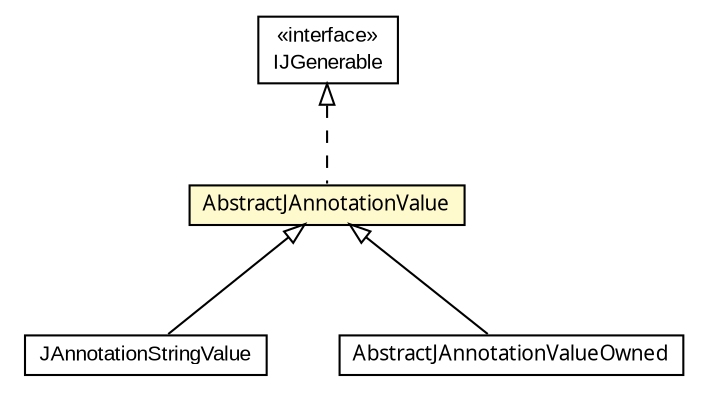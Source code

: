 #!/usr/local/bin/dot
#
# Class diagram 
# Generated by UMLGraph version 5.1 (http://www.umlgraph.org/)
#

digraph G {
	edge [fontname="arial",fontsize=10,labelfontname="arial",labelfontsize=10];
	node [fontname="arial",fontsize=10,shape=plaintext];
	nodesep=0.25;
	ranksep=0.5;
	// com.helger.jcodemodel.JAnnotationStringValue
	c11849 [label=<<table title="com.helger.jcodemodel.JAnnotationStringValue" border="0" cellborder="1" cellspacing="0" cellpadding="2" port="p" href="./JAnnotationStringValue.html">
		<tr><td><table border="0" cellspacing="0" cellpadding="1">
<tr><td align="center" balign="center"> JAnnotationStringValue </td></tr>
		</table></td></tr>
		</table>>, fontname="arial", fontcolor="black", fontsize=10.0];
	// com.helger.jcodemodel.IJGenerable
	c11855 [label=<<table title="com.helger.jcodemodel.IJGenerable" border="0" cellborder="1" cellspacing="0" cellpadding="2" port="p" href="./IJGenerable.html">
		<tr><td><table border="0" cellspacing="0" cellpadding="1">
<tr><td align="center" balign="center"> &#171;interface&#187; </td></tr>
<tr><td align="center" balign="center"> IJGenerable </td></tr>
		</table></td></tr>
		</table>>, fontname="arial", fontcolor="black", fontsize=10.0];
	// com.helger.jcodemodel.AbstractJAnnotationValueOwned
	c11872 [label=<<table title="com.helger.jcodemodel.AbstractJAnnotationValueOwned" border="0" cellborder="1" cellspacing="0" cellpadding="2" port="p" href="./AbstractJAnnotationValueOwned.html">
		<tr><td><table border="0" cellspacing="0" cellpadding="1">
<tr><td align="center" balign="center"><font face="ariali"> AbstractJAnnotationValueOwned </font></td></tr>
		</table></td></tr>
		</table>>, fontname="arial", fontcolor="black", fontsize=10.0];
	// com.helger.jcodemodel.AbstractJAnnotationValue
	c11875 [label=<<table title="com.helger.jcodemodel.AbstractJAnnotationValue" border="0" cellborder="1" cellspacing="0" cellpadding="2" port="p" bgcolor="lemonChiffon" href="./AbstractJAnnotationValue.html">
		<tr><td><table border="0" cellspacing="0" cellpadding="1">
<tr><td align="center" balign="center"><font face="ariali"> AbstractJAnnotationValue </font></td></tr>
		</table></td></tr>
		</table>>, fontname="arial", fontcolor="black", fontsize=10.0];
	//com.helger.jcodemodel.JAnnotationStringValue extends com.helger.jcodemodel.AbstractJAnnotationValue
	c11875:p -> c11849:p [dir=back,arrowtail=empty];
	//com.helger.jcodemodel.AbstractJAnnotationValueOwned extends com.helger.jcodemodel.AbstractJAnnotationValue
	c11875:p -> c11872:p [dir=back,arrowtail=empty];
	//com.helger.jcodemodel.AbstractJAnnotationValue implements com.helger.jcodemodel.IJGenerable
	c11855:p -> c11875:p [dir=back,arrowtail=empty,style=dashed];
}

